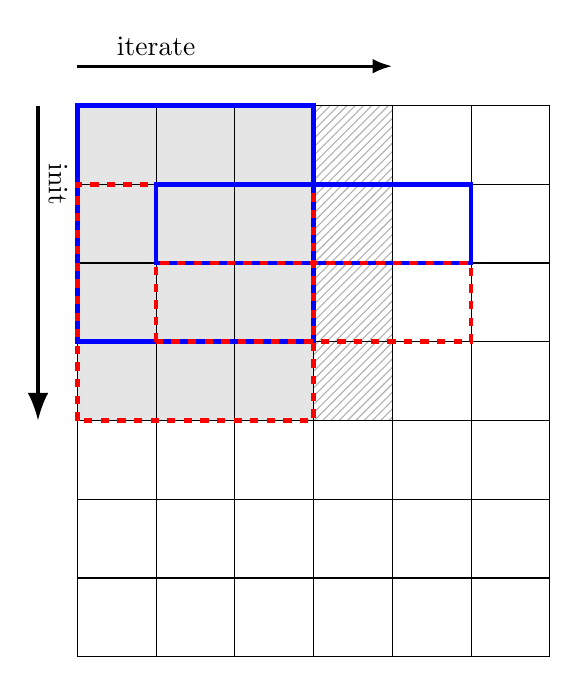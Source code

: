 % \tikzsetnextfilename{system-overview}
\begin{tikzpicture}[
    rounded corners=0mm,
    triangle/.style = {fill=blue!20, regular polygon, regular polygon sides=3 },
    node rotated/.style = {rotate=180},
    border rotated/.style = {shape border rotate=180}
]
    %coordinates
    \coordinate (orig)      at (0,0);

    \begin{pgfonlayer}{main}
        
        % Braces
        % \draw [line width=0.5mm,decorate,decoration={brace,amplitude=10pt},xshift=-4pt,yshift=0pt] (9.5,5) -- (9.5,0) node [black,midway,xshift=0.5cm,anchor=west] {Window length};
        % \draw [line width=0.5mm,decorate,decoration={brace,amplitude=10pt},xshift=-0pt,yshift=0pt] (8,-0.5) -- (0,-0.5) node [black,midway,yshift=-0.5cm,anchor=north] {Image width};
        
        % Center pixel
        % \draw[black,line width=0.5mm] (2,2) rectangle (3,3);
        
        % Window sizes
        \draw[blue,line width=0.6mm] (0,4) rectangle (3,7);
        \draw[red,line width=0.6mm,dashed] (0,3) rectangle (3,6);
        % \draw[black,line width=0.6mm,dotted] (0,2) rectangle (3,5);
        % resulting lines
        \draw[blue,line width=0.6mm] (1,5) rectangle (5,6);
        \draw[red,line width=0.6mm,dashed] (1,4) rectangle (5,5);
        % \draw[black,line width=0.3mm,dotted] (1,3) rectangle (5,4);

        % Arrows
        \path[draw,-{Latex[length=2.5mm]},line width=0.4mm] (0,7.5) -- (4,7.5) 
            node[near start, above] () {iterate} ;
        \path[draw,-{Latex[length=3.5mm]},line width=0.4mm] (-0.5,7) -- (-0.5,3) 
            node[near start, above,rotate=270] () {init} ;

        % Axis
        % \foreach \x in {0,1,2,3,4}
        %     \node[anchor=north] at ($(-0.5,5)-(0,\x)$)  {$\x$};

    \end{pgfonlayer}

    % Foreground
    \begin{pgfonlayer}{foreground}
        
    \end{pgfonlayer} 

    % Background
    \begin{pgfonlayer}{background}
        % Init pixels
        \draw[fill=gray!20] (0,3) rectangle (3,7);
        % Iter pixels
        \draw[pattern=north east lines, pattern color=gray!60] (3,3) rectangle (4,7);
        % Grid
        \draw[step=1cm,black,thin] (0,0) grid (6,7);
    \end{pgfonlayer} 

\end{tikzpicture}